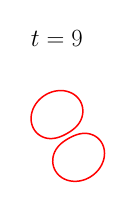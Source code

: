 \begin{tikzpicture}[scale=0.36]

\begin{axis}[
  xmin = -6,
  xmax = 2,
  ymin = -2,
  ymax = 2,
  axis equal = true,
  hide axis,
  title = {\Huge$t=9$}
  ]

\addplot [mark=none,red,line width=1.5] table{
-2.564e+00 1.716e-03
-2.479e+00 -2.723e-02
-2.39e+00 -4.667e-02
-2.299e+00 -5.658e-02
-2.207e+00 -5.698e-02
-2.113e+00 -4.804e-02
-2.019e+00 -3.01e-02
-1.925e+00 -3.777e-03
-1.831e+00 3.009e-02
-1.738e+00 7.05e-02
-1.645e+00 1.165e-01
-1.553e+00 1.677e-01
-1.462e+00 2.237e-01
-1.373e+00 2.853e-01
-1.287e+00 3.531e-01
-1.207e+00 4.28e-01
-1.134e+00 5.103e-01
-1.069e+00 5.999e-01
-1.016e+00 6.959e-01
-9.75e-01 7.968e-01
-9.466e-01 9.011e-01
-9.315e-01 1.007e+00
-9.296e-01 1.112e+00
-9.407e-01 1.215e+00
-9.639e-01 1.313e+00
-9.985e-01 1.407e+00
-1.043e+00 1.494e+00
-1.097e+00 1.573e+00
-1.158e+00 1.644e+00
-1.226e+00 1.707e+00
-1.3e+00 1.762e+00
-1.378e+00 1.808e+00
-1.46e+00 1.846e+00
-1.545e+00 1.876e+00
-1.633e+00 1.898e+00
-1.723e+00 1.913e+00
-1.815e+00 1.919e+00
-1.91e+00 1.917e+00
-2.005e+00 1.908e+00
-2.101e+00 1.89e+00
-2.198e+00 1.864e+00
-2.293e+00 1.83e+00
-2.388e+00 1.787e+00
-2.48e+00 1.736e+00
-2.568e+00 1.677e+00
-2.653e+00 1.609e+00
-2.732e+00 1.534e+00
-2.805e+00 1.452e+00
-2.871e+00 1.364e+00
-2.928e+00 1.27e+00
-2.977e+00 1.171e+00
-3.014e+00 1.069e+00
-3.042e+00 9.647e-01
-3.058e+00 8.592e-01
-3.062e+00 7.541e-01
-3.055e+00 6.509e-01
-3.037e+00 5.511e-01
-3.007e+00 4.56e-01
-2.967e+00 3.668e-01
-2.918e+00 2.847e-01
-2.86e+00 2.105e-01
-2.795e+00 1.447e-01
-2.723e+00 8.781e-02
-2.646e+00 4.01e-02
-2.564e+00 1.716e-03
};

\addplot [mark=none,red,line width=1.5] table{
-1.641e+00 -1.746e+00
-1.555e+00 -1.776e+00
-1.467e+00 -1.798e+00
-1.377e+00 -1.812e+00
-1.284e+00 -1.819e+00
-1.19e+00 -1.817e+00
-1.095e+00 -1.808e+00
-9.987e-01 -1.79e+00
-9.024e-01 -1.764e+00
-8.067e-01 -1.73e+00
-7.123e-01 -1.687e+00
-6.203e-01 -1.636e+00
-5.315e-01 -1.577e+00
-4.469e-01 -1.509e+00
-3.676e-01 -1.434e+00
-2.946e-01 -1.352e+00
-2.29e-01 -1.264e+00
-1.716e-01 -1.17e+00
-1.235e-01 -1.071e+00
-8.545e-02 -9.692e-01
-5.815e-02 -8.647e-01
-4.211e-02 -7.592e-01
-3.765e-02 -6.541e-01
-4.482e-02 -5.509e-01
-6.343e-02 -4.511e-01
-9.303e-02 -3.56e-01
-1.329e-01 -2.668e-01
-1.823e-01 -1.847e-01
-2.401e-01 -1.105e-01
-3.053e-01 -4.468e-02
-3.769e-01 1.219e-02
-4.54e-01 5.99e-02
-5.357e-01 9.828e-02
-6.211e-01 1.272e-01
-7.097e-01 1.467e-01
-8.006e-01 1.566e-01
-8.933e-01 1.57e-01
-9.87e-01 1.48e-01
-1.081e+00 1.301e-01
-1.175e+00 1.038e-01
-1.269e+00 6.991e-02
-1.362e+00 2.95e-02
-1.455e+00 -1.655e-02
-1.547e+00 -6.765e-02
-1.638e+00 -1.237e-01
-1.727e+00 -1.853e-01
-1.813e+00 -2.531e-01
-1.893e+00 -3.28e-01
-1.966e+00 -4.103e-01
-2.03e+00 -4.999e-01
-2.084e+00 -5.959e-01
-2.125e+00 -6.968e-01
-2.153e+00 -8.011e-01
-2.168e+00 -9.067e-01
-2.17e+00 -1.012e+00
-2.159e+00 -1.115e+00
-2.136e+00 -1.214e+00
-2.102e+00 -1.307e+00
-2.057e+00 -1.394e+00
-2.003e+00 -1.473e+00
-1.942e+00 -1.544e+00
-1.874e+00 -1.607e+00
-1.8e+00 -1.662e+00
-1.722e+00 -1.708e+00
-1.641e+00 -1.746e+00
};

\end{axis}
\end{tikzpicture}

